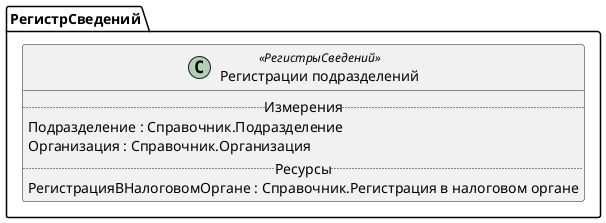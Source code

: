 ﻿@startuml РегистрацииВНалоговомОргане
'!include templates.wsd
'..\include templates.wsd
class РегистрСведений.РегистрацииВНалоговомОргане as "Регистрации подразделений" <<РегистрыСведений>>
{
..Измерения..
Подразделение : Справочник.Подразделение
Организация : Справочник.Организация
..Ресурсы..
РегистрацияВНалоговомОргане : Справочник.Регистрация в налоговом органе
}
@enduml
